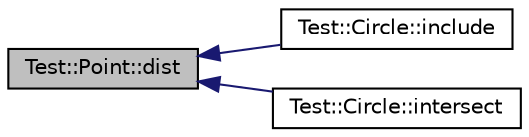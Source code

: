digraph "Test::Point::dist"
{
  edge [fontname="Helvetica",fontsize="10",labelfontname="Helvetica",labelfontsize="10"];
  node [fontname="Helvetica",fontsize="10",shape=record];
  rankdir="LR";
  Node1 [label="Test::Point::dist",height=0.2,width=0.4,color="black", fillcolor="grey75", style="filled" fontcolor="black"];
  Node1 -> Node2 [dir="back",color="midnightblue",fontsize="10",style="solid",fontname="Helvetica"];
  Node2 [label="Test::Circle::include",height=0.2,width=0.4,color="black", fillcolor="white", style="filled",URL="$class_test_1_1_circle.html#a0e7a70d252b6cca56c7848fa920a1eaf"];
  Node1 -> Node3 [dir="back",color="midnightblue",fontsize="10",style="solid",fontname="Helvetica"];
  Node3 [label="Test::Circle::intersect",height=0.2,width=0.4,color="black", fillcolor="white", style="filled",URL="$class_test_1_1_circle.html#acefe8f9ca1a4b9dba7c5d7a19374dd0a"];
}
